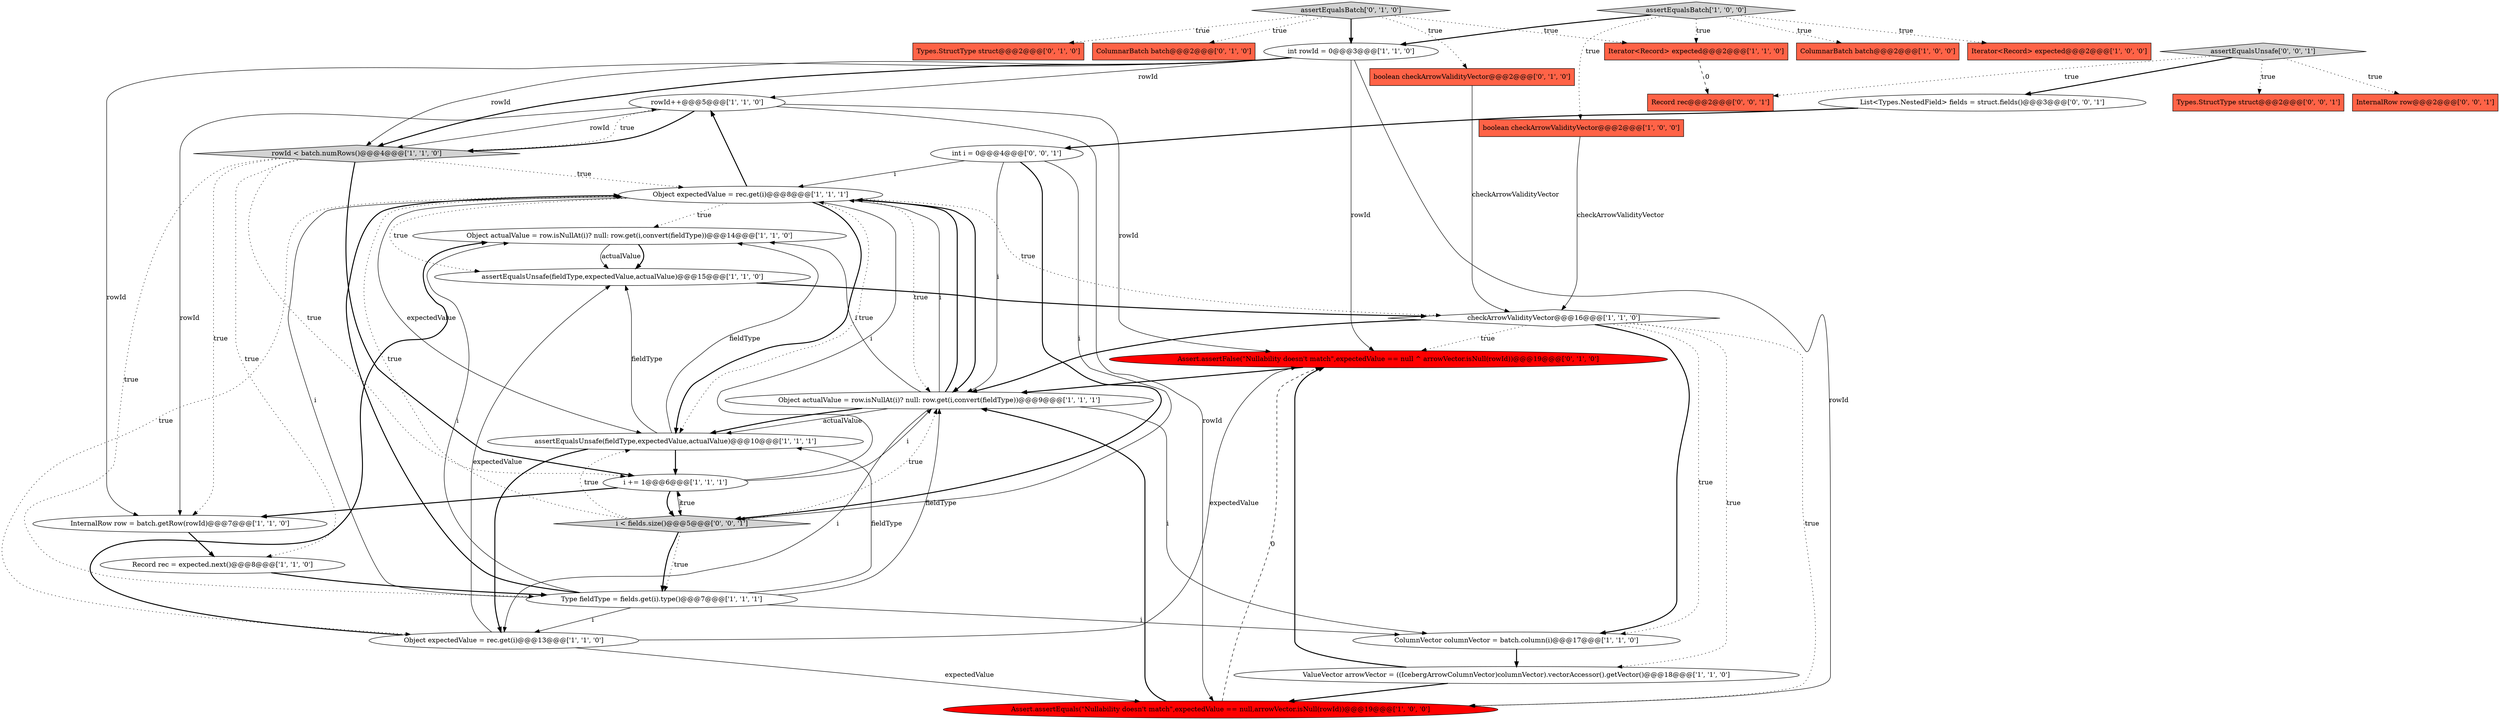 digraph {
21 [style = filled, label = "rowId++@@@5@@@['1', '1', '0']", fillcolor = white, shape = ellipse image = "AAA0AAABBB1BBB"];
3 [style = filled, label = "rowId < batch.numRows()@@@4@@@['1', '1', '0']", fillcolor = lightgray, shape = diamond image = "AAA0AAABBB1BBB"];
25 [style = filled, label = "Types.StructType struct@@@2@@@['0', '1', '0']", fillcolor = tomato, shape = box image = "AAA0AAABBB2BBB"];
22 [style = filled, label = "Assert.assertFalse(\"Nullability doesn't match\",expectedValue == null ^ arrowVector.isNull(rowId))@@@19@@@['0', '1', '0']", fillcolor = red, shape = ellipse image = "AAA1AAABBB2BBB"];
6 [style = filled, label = "assertEqualsBatch['1', '0', '0']", fillcolor = lightgray, shape = diamond image = "AAA0AAABBB1BBB"];
12 [style = filled, label = "assertEqualsUnsafe(fieldType,expectedValue,actualValue)@@@10@@@['1', '1', '1']", fillcolor = white, shape = ellipse image = "AAA0AAABBB1BBB"];
15 [style = filled, label = "Iterator<Record> expected@@@2@@@['1', '1', '0']", fillcolor = tomato, shape = box image = "AAA0AAABBB1BBB"];
14 [style = filled, label = "assertEqualsUnsafe(fieldType,expectedValue,actualValue)@@@15@@@['1', '1', '0']", fillcolor = white, shape = ellipse image = "AAA0AAABBB1BBB"];
33 [style = filled, label = "assertEqualsUnsafe['0', '0', '1']", fillcolor = lightgray, shape = diamond image = "AAA0AAABBB3BBB"];
13 [style = filled, label = "Record rec = expected.next()@@@8@@@['1', '1', '0']", fillcolor = white, shape = ellipse image = "AAA0AAABBB1BBB"];
5 [style = filled, label = "ValueVector arrowVector = ((IcebergArrowColumnVector)columnVector).vectorAccessor().getVector()@@@18@@@['1', '1', '0']", fillcolor = white, shape = ellipse image = "AAA0AAABBB1BBB"];
0 [style = filled, label = "Object actualValue = row.isNullAt(i)? null: row.get(i,convert(fieldType))@@@9@@@['1', '1', '1']", fillcolor = white, shape = ellipse image = "AAA0AAABBB1BBB"];
11 [style = filled, label = "ColumnarBatch batch@@@2@@@['1', '0', '0']", fillcolor = tomato, shape = box image = "AAA0AAABBB1BBB"];
18 [style = filled, label = "int rowId = 0@@@3@@@['1', '1', '0']", fillcolor = white, shape = ellipse image = "AAA0AAABBB1BBB"];
17 [style = filled, label = "Object expectedValue = rec.get(i)@@@13@@@['1', '1', '0']", fillcolor = white, shape = ellipse image = "AAA0AAABBB1BBB"];
7 [style = filled, label = "i += 1@@@6@@@['1', '1', '1']", fillcolor = white, shape = ellipse image = "AAA0AAABBB1BBB"];
30 [style = filled, label = "int i = 0@@@4@@@['0', '0', '1']", fillcolor = white, shape = ellipse image = "AAA0AAABBB3BBB"];
27 [style = filled, label = "List<Types.NestedField> fields = struct.fields()@@@3@@@['0', '0', '1']", fillcolor = white, shape = ellipse image = "AAA0AAABBB3BBB"];
9 [style = filled, label = "checkArrowValidityVector@@@16@@@['1', '1', '0']", fillcolor = white, shape = diamond image = "AAA0AAABBB1BBB"];
16 [style = filled, label = "Object actualValue = row.isNullAt(i)? null: row.get(i,convert(fieldType))@@@14@@@['1', '1', '0']", fillcolor = white, shape = ellipse image = "AAA0AAABBB1BBB"];
2 [style = filled, label = "ColumnVector columnVector = batch.column(i)@@@17@@@['1', '1', '0']", fillcolor = white, shape = ellipse image = "AAA0AAABBB1BBB"];
31 [style = filled, label = "i < fields.size()@@@5@@@['0', '0', '1']", fillcolor = lightgray, shape = diamond image = "AAA0AAABBB3BBB"];
28 [style = filled, label = "Types.StructType struct@@@2@@@['0', '0', '1']", fillcolor = tomato, shape = box image = "AAA0AAABBB3BBB"];
23 [style = filled, label = "boolean checkArrowValidityVector@@@2@@@['0', '1', '0']", fillcolor = tomato, shape = box image = "AAA0AAABBB2BBB"];
26 [style = filled, label = "ColumnarBatch batch@@@2@@@['0', '1', '0']", fillcolor = tomato, shape = box image = "AAA0AAABBB2BBB"];
24 [style = filled, label = "assertEqualsBatch['0', '1', '0']", fillcolor = lightgray, shape = diamond image = "AAA0AAABBB2BBB"];
32 [style = filled, label = "Record rec@@@2@@@['0', '0', '1']", fillcolor = tomato, shape = box image = "AAA0AAABBB3BBB"];
4 [style = filled, label = "InternalRow row = batch.getRow(rowId)@@@7@@@['1', '1', '0']", fillcolor = white, shape = ellipse image = "AAA0AAABBB1BBB"];
1 [style = filled, label = "Iterator<Record> expected@@@2@@@['1', '0', '0']", fillcolor = tomato, shape = box image = "AAA0AAABBB1BBB"];
20 [style = filled, label = "Assert.assertEquals(\"Nullability doesn't match\",expectedValue == null,arrowVector.isNull(rowId))@@@19@@@['1', '0', '0']", fillcolor = red, shape = ellipse image = "AAA1AAABBB1BBB"];
8 [style = filled, label = "Type fieldType = fields.get(i).type()@@@7@@@['1', '1', '1']", fillcolor = white, shape = ellipse image = "AAA0AAABBB1BBB"];
19 [style = filled, label = "Object expectedValue = rec.get(i)@@@8@@@['1', '1', '1']", fillcolor = white, shape = ellipse image = "AAA0AAABBB1BBB"];
10 [style = filled, label = "boolean checkArrowValidityVector@@@2@@@['1', '0', '0']", fillcolor = tomato, shape = box image = "AAA0AAABBB1BBB"];
29 [style = filled, label = "InternalRow row@@@2@@@['0', '0', '1']", fillcolor = tomato, shape = box image = "AAA0AAABBB3BBB"];
18->3 [style = bold, label=""];
8->16 [style = solid, label="i"];
5->20 [style = bold, label=""];
24->25 [style = dotted, label="true"];
20->0 [style = bold, label=""];
33->28 [style = dotted, label="true"];
6->1 [style = dotted, label="true"];
18->22 [style = solid, label="rowId"];
7->31 [style = bold, label=""];
12->14 [style = solid, label="fieldType"];
12->7 [style = bold, label=""];
31->7 [style = dotted, label="true"];
8->0 [style = solid, label="fieldType"];
22->0 [style = bold, label=""];
18->20 [style = solid, label="rowId"];
16->14 [style = bold, label=""];
14->9 [style = bold, label=""];
6->11 [style = dotted, label="true"];
31->12 [style = dotted, label="true"];
17->16 [style = bold, label=""];
8->2 [style = solid, label="i"];
23->9 [style = solid, label="checkArrowValidityVector"];
21->3 [style = bold, label=""];
6->15 [style = dotted, label="true"];
31->19 [style = dotted, label="true"];
21->20 [style = solid, label="rowId"];
3->7 [style = dotted, label="true"];
19->12 [style = bold, label=""];
9->2 [style = bold, label=""];
0->19 [style = bold, label=""];
19->17 [style = dotted, label="true"];
33->32 [style = dotted, label="true"];
27->30 [style = bold, label=""];
7->31 [style = solid, label="i"];
24->18 [style = bold, label=""];
33->27 [style = bold, label=""];
21->22 [style = solid, label="rowId"];
7->19 [style = solid, label="i"];
10->9 [style = solid, label="checkArrowValidityVector"];
18->3 [style = solid, label="rowId"];
18->4 [style = solid, label="rowId"];
0->17 [style = solid, label="i"];
3->7 [style = bold, label=""];
24->26 [style = dotted, label="true"];
30->0 [style = solid, label="i"];
19->0 [style = dotted, label="true"];
19->9 [style = dotted, label="true"];
8->19 [style = solid, label="i"];
5->22 [style = bold, label=""];
19->12 [style = solid, label="expectedValue"];
12->16 [style = solid, label="fieldType"];
6->18 [style = bold, label=""];
16->14 [style = solid, label="actualValue"];
0->12 [style = bold, label=""];
4->13 [style = bold, label=""];
12->17 [style = bold, label=""];
17->22 [style = solid, label="expectedValue"];
19->12 [style = dotted, label="true"];
15->32 [style = dashed, label="0"];
7->4 [style = bold, label=""];
21->3 [style = solid, label="rowId"];
31->0 [style = dotted, label="true"];
31->8 [style = dotted, label="true"];
19->0 [style = bold, label=""];
6->10 [style = dotted, label="true"];
24->23 [style = dotted, label="true"];
0->16 [style = solid, label="i"];
30->31 [style = bold, label=""];
3->21 [style = dotted, label="true"];
9->20 [style = dotted, label="true"];
33->29 [style = dotted, label="true"];
9->22 [style = dotted, label="true"];
30->19 [style = solid, label="i"];
31->8 [style = bold, label=""];
8->17 [style = solid, label="i"];
3->13 [style = dotted, label="true"];
30->31 [style = solid, label="i"];
2->5 [style = bold, label=""];
9->5 [style = dotted, label="true"];
19->21 [style = bold, label=""];
0->2 [style = solid, label="i"];
19->14 [style = dotted, label="true"];
17->14 [style = solid, label="expectedValue"];
9->0 [style = bold, label=""];
8->19 [style = bold, label=""];
3->4 [style = dotted, label="true"];
7->0 [style = solid, label="i"];
21->4 [style = solid, label="rowId"];
18->21 [style = solid, label="rowId"];
8->12 [style = solid, label="fieldType"];
0->12 [style = solid, label="actualValue"];
3->19 [style = dotted, label="true"];
17->20 [style = solid, label="expectedValue"];
9->2 [style = dotted, label="true"];
24->15 [style = dotted, label="true"];
19->16 [style = dotted, label="true"];
20->22 [style = dashed, label="0"];
0->19 [style = solid, label="i"];
13->8 [style = bold, label=""];
3->8 [style = dotted, label="true"];
}
